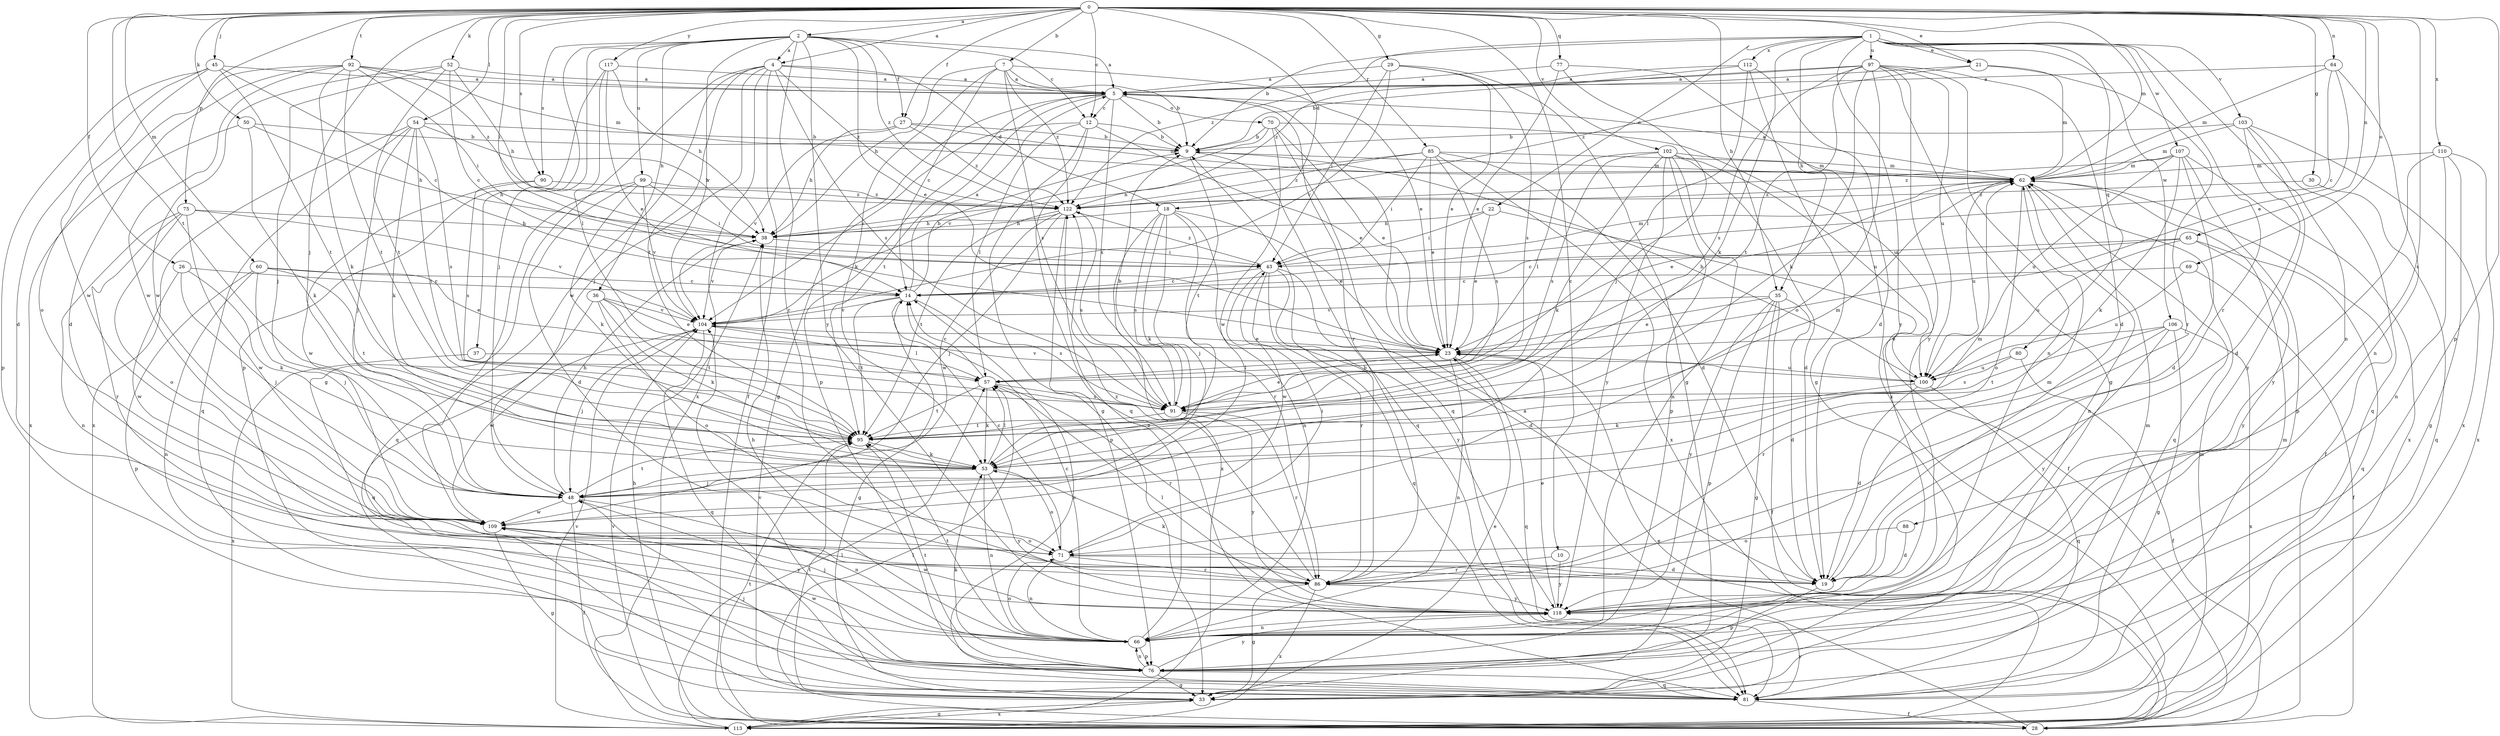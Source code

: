 strict digraph  {
0;
1;
2;
4;
5;
7;
9;
10;
12;
14;
18;
19;
21;
22;
23;
26;
27;
28;
29;
30;
33;
35;
36;
37;
38;
43;
45;
48;
50;
52;
53;
54;
57;
60;
62;
64;
65;
66;
69;
70;
71;
75;
76;
77;
80;
81;
85;
86;
88;
90;
91;
92;
95;
97;
99;
100;
102;
103;
104;
106;
107;
109;
110;
112;
113;
117;
118;
122;
0 -> 2  [label=a];
0 -> 4  [label=a];
0 -> 7  [label=b];
0 -> 10  [label=c];
0 -> 12  [label=c];
0 -> 18  [label=d];
0 -> 21  [label=e];
0 -> 26  [label=f];
0 -> 27  [label=f];
0 -> 29  [label=g];
0 -> 30  [label=g];
0 -> 35  [label=h];
0 -> 43  [label=i];
0 -> 45  [label=j];
0 -> 48  [label=j];
0 -> 50  [label=k];
0 -> 52  [label=k];
0 -> 54  [label=l];
0 -> 60  [label=m];
0 -> 62  [label=m];
0 -> 64  [label=n];
0 -> 65  [label=n];
0 -> 69  [label=o];
0 -> 75  [label=p];
0 -> 76  [label=p];
0 -> 77  [label=q];
0 -> 85  [label=r];
0 -> 88  [label=s];
0 -> 90  [label=s];
0 -> 92  [label=t];
0 -> 95  [label=t];
0 -> 102  [label=v];
0 -> 110  [label=x];
0 -> 117  [label=y];
1 -> 9  [label=b];
1 -> 21  [label=e];
1 -> 22  [label=e];
1 -> 35  [label=h];
1 -> 53  [label=k];
1 -> 66  [label=n];
1 -> 80  [label=q];
1 -> 86  [label=r];
1 -> 97  [label=u];
1 -> 103  [label=v];
1 -> 106  [label=w];
1 -> 107  [label=w];
1 -> 112  [label=x];
1 -> 118  [label=y];
1 -> 122  [label=z];
2 -> 4  [label=a];
2 -> 5  [label=a];
2 -> 12  [label=c];
2 -> 23  [label=e];
2 -> 27  [label=f];
2 -> 36  [label=h];
2 -> 37  [label=h];
2 -> 48  [label=j];
2 -> 86  [label=r];
2 -> 90  [label=s];
2 -> 99  [label=u];
2 -> 104  [label=v];
2 -> 118  [label=y];
2 -> 122  [label=z];
4 -> 5  [label=a];
4 -> 18  [label=d];
4 -> 28  [label=f];
4 -> 33  [label=g];
4 -> 48  [label=j];
4 -> 91  [label=s];
4 -> 95  [label=t];
4 -> 109  [label=w];
4 -> 113  [label=x];
4 -> 122  [label=z];
5 -> 9  [label=b];
5 -> 12  [label=c];
5 -> 33  [label=g];
5 -> 70  [label=o];
5 -> 76  [label=p];
5 -> 86  [label=r];
5 -> 91  [label=s];
5 -> 95  [label=t];
7 -> 5  [label=a];
7 -> 9  [label=b];
7 -> 14  [label=c];
7 -> 23  [label=e];
7 -> 38  [label=h];
7 -> 53  [label=k];
7 -> 91  [label=s];
7 -> 122  [label=z];
9 -> 62  [label=m];
9 -> 81  [label=q];
9 -> 95  [label=t];
10 -> 86  [label=r];
10 -> 118  [label=y];
12 -> 9  [label=b];
12 -> 23  [label=e];
12 -> 33  [label=g];
12 -> 57  [label=l];
12 -> 81  [label=q];
12 -> 104  [label=v];
14 -> 5  [label=a];
14 -> 9  [label=b];
14 -> 33  [label=g];
14 -> 91  [label=s];
14 -> 95  [label=t];
14 -> 104  [label=v];
18 -> 23  [label=e];
18 -> 38  [label=h];
18 -> 48  [label=j];
18 -> 53  [label=k];
18 -> 66  [label=n];
18 -> 86  [label=r];
18 -> 91  [label=s];
18 -> 113  [label=x];
19 -> 62  [label=m];
19 -> 76  [label=p];
21 -> 5  [label=a];
21 -> 62  [label=m];
21 -> 86  [label=r];
21 -> 122  [label=z];
22 -> 23  [label=e];
22 -> 28  [label=f];
22 -> 38  [label=h];
22 -> 43  [label=i];
23 -> 57  [label=l];
23 -> 66  [label=n];
23 -> 81  [label=q];
23 -> 100  [label=u];
26 -> 14  [label=c];
26 -> 48  [label=j];
26 -> 53  [label=k];
26 -> 109  [label=w];
27 -> 9  [label=b];
27 -> 38  [label=h];
27 -> 62  [label=m];
27 -> 104  [label=v];
27 -> 122  [label=z];
28 -> 5  [label=a];
28 -> 23  [label=e];
28 -> 38  [label=h];
28 -> 57  [label=l];
28 -> 95  [label=t];
28 -> 104  [label=v];
29 -> 5  [label=a];
29 -> 23  [label=e];
29 -> 33  [label=g];
29 -> 43  [label=i];
29 -> 91  [label=s];
29 -> 104  [label=v];
30 -> 81  [label=q];
30 -> 122  [label=z];
33 -> 23  [label=e];
33 -> 95  [label=t];
33 -> 113  [label=x];
35 -> 19  [label=d];
35 -> 23  [label=e];
35 -> 28  [label=f];
35 -> 33  [label=g];
35 -> 76  [label=p];
35 -> 104  [label=v];
35 -> 118  [label=y];
36 -> 23  [label=e];
36 -> 53  [label=k];
36 -> 71  [label=o];
36 -> 81  [label=q];
36 -> 95  [label=t];
36 -> 104  [label=v];
37 -> 57  [label=l];
37 -> 113  [label=x];
38 -> 43  [label=i];
38 -> 104  [label=v];
43 -> 14  [label=c];
43 -> 19  [label=d];
43 -> 62  [label=m];
43 -> 81  [label=q];
43 -> 86  [label=r];
43 -> 109  [label=w];
43 -> 118  [label=y];
43 -> 122  [label=z];
45 -> 5  [label=a];
45 -> 14  [label=c];
45 -> 19  [label=d];
45 -> 76  [label=p];
45 -> 95  [label=t];
45 -> 109  [label=w];
48 -> 28  [label=f];
48 -> 38  [label=h];
48 -> 62  [label=m];
48 -> 66  [label=n];
48 -> 95  [label=t];
48 -> 109  [label=w];
50 -> 9  [label=b];
50 -> 38  [label=h];
50 -> 53  [label=k];
50 -> 113  [label=x];
52 -> 5  [label=a];
52 -> 14  [label=c];
52 -> 38  [label=h];
52 -> 48  [label=j];
52 -> 95  [label=t];
52 -> 109  [label=w];
53 -> 48  [label=j];
53 -> 57  [label=l];
53 -> 66  [label=n];
53 -> 71  [label=o];
53 -> 118  [label=y];
54 -> 9  [label=b];
54 -> 38  [label=h];
54 -> 48  [label=j];
54 -> 53  [label=k];
54 -> 81  [label=q];
54 -> 91  [label=s];
54 -> 95  [label=t];
54 -> 113  [label=x];
57 -> 14  [label=c];
57 -> 53  [label=k];
57 -> 86  [label=r];
57 -> 91  [label=s];
57 -> 95  [label=t];
60 -> 14  [label=c];
60 -> 23  [label=e];
60 -> 48  [label=j];
60 -> 66  [label=n];
60 -> 76  [label=p];
60 -> 95  [label=t];
62 -> 5  [label=a];
62 -> 23  [label=e];
62 -> 28  [label=f];
62 -> 66  [label=n];
62 -> 71  [label=o];
62 -> 81  [label=q];
62 -> 100  [label=u];
62 -> 122  [label=z];
64 -> 5  [label=a];
64 -> 14  [label=c];
64 -> 23  [label=e];
64 -> 62  [label=m];
64 -> 66  [label=n];
65 -> 14  [label=c];
65 -> 43  [label=i];
65 -> 81  [label=q];
65 -> 100  [label=u];
65 -> 118  [label=y];
66 -> 14  [label=c];
66 -> 38  [label=h];
66 -> 48  [label=j];
66 -> 71  [label=o];
66 -> 76  [label=p];
66 -> 95  [label=t];
66 -> 122  [label=z];
69 -> 14  [label=c];
69 -> 28  [label=f];
69 -> 100  [label=u];
70 -> 9  [label=b];
70 -> 23  [label=e];
70 -> 81  [label=q];
70 -> 100  [label=u];
70 -> 104  [label=v];
70 -> 109  [label=w];
71 -> 14  [label=c];
71 -> 19  [label=d];
71 -> 43  [label=i];
71 -> 66  [label=n];
71 -> 86  [label=r];
75 -> 38  [label=h];
75 -> 66  [label=n];
75 -> 71  [label=o];
75 -> 86  [label=r];
75 -> 104  [label=v];
75 -> 109  [label=w];
76 -> 33  [label=g];
76 -> 53  [label=k];
76 -> 62  [label=m];
76 -> 66  [label=n];
76 -> 81  [label=q];
76 -> 95  [label=t];
76 -> 104  [label=v];
76 -> 109  [label=w];
76 -> 118  [label=y];
77 -> 5  [label=a];
77 -> 23  [label=e];
77 -> 48  [label=j];
77 -> 113  [label=x];
80 -> 28  [label=f];
80 -> 91  [label=s];
80 -> 100  [label=u];
81 -> 14  [label=c];
81 -> 28  [label=f];
81 -> 48  [label=j];
81 -> 62  [label=m];
81 -> 118  [label=y];
85 -> 19  [label=d];
85 -> 23  [label=e];
85 -> 38  [label=h];
85 -> 43  [label=i];
85 -> 62  [label=m];
85 -> 91  [label=s];
85 -> 113  [label=x];
85 -> 122  [label=z];
86 -> 9  [label=b];
86 -> 33  [label=g];
86 -> 53  [label=k];
86 -> 113  [label=x];
86 -> 118  [label=y];
86 -> 122  [label=z];
88 -> 19  [label=d];
88 -> 71  [label=o];
90 -> 91  [label=s];
90 -> 109  [label=w];
90 -> 122  [label=z];
91 -> 9  [label=b];
91 -> 23  [label=e];
91 -> 86  [label=r];
91 -> 95  [label=t];
91 -> 118  [label=y];
92 -> 5  [label=a];
92 -> 19  [label=d];
92 -> 43  [label=i];
92 -> 53  [label=k];
92 -> 62  [label=m];
92 -> 71  [label=o];
92 -> 95  [label=t];
92 -> 109  [label=w];
92 -> 122  [label=z];
95 -> 53  [label=k];
95 -> 62  [label=m];
97 -> 5  [label=a];
97 -> 9  [label=b];
97 -> 19  [label=d];
97 -> 33  [label=g];
97 -> 53  [label=k];
97 -> 66  [label=n];
97 -> 71  [label=o];
97 -> 91  [label=s];
97 -> 95  [label=t];
97 -> 100  [label=u];
97 -> 118  [label=y];
99 -> 19  [label=d];
99 -> 43  [label=i];
99 -> 53  [label=k];
99 -> 81  [label=q];
99 -> 104  [label=v];
99 -> 122  [label=z];
100 -> 9  [label=b];
100 -> 19  [label=d];
100 -> 53  [label=k];
100 -> 81  [label=q];
100 -> 104  [label=v];
102 -> 19  [label=d];
102 -> 53  [label=k];
102 -> 57  [label=l];
102 -> 62  [label=m];
102 -> 66  [label=n];
102 -> 76  [label=p];
102 -> 91  [label=s];
102 -> 100  [label=u];
102 -> 118  [label=y];
103 -> 9  [label=b];
103 -> 19  [label=d];
103 -> 62  [label=m];
103 -> 81  [label=q];
103 -> 113  [label=x];
103 -> 118  [label=y];
104 -> 23  [label=e];
104 -> 48  [label=j];
104 -> 57  [label=l];
104 -> 81  [label=q];
104 -> 109  [label=w];
106 -> 23  [label=e];
106 -> 33  [label=g];
106 -> 86  [label=r];
106 -> 95  [label=t];
106 -> 113  [label=x];
106 -> 118  [label=y];
107 -> 19  [label=d];
107 -> 53  [label=k];
107 -> 62  [label=m];
107 -> 76  [label=p];
107 -> 100  [label=u];
107 -> 113  [label=x];
107 -> 122  [label=z];
109 -> 33  [label=g];
109 -> 71  [label=o];
109 -> 118  [label=y];
110 -> 33  [label=g];
110 -> 62  [label=m];
110 -> 66  [label=n];
110 -> 113  [label=x];
110 -> 118  [label=y];
112 -> 5  [label=a];
112 -> 19  [label=d];
112 -> 33  [label=g];
112 -> 57  [label=l];
112 -> 122  [label=z];
113 -> 33  [label=g];
113 -> 57  [label=l];
113 -> 62  [label=m];
113 -> 104  [label=v];
117 -> 5  [label=a];
117 -> 23  [label=e];
117 -> 38  [label=h];
117 -> 57  [label=l];
117 -> 76  [label=p];
118 -> 23  [label=e];
118 -> 57  [label=l];
118 -> 66  [label=n];
118 -> 109  [label=w];
122 -> 38  [label=h];
122 -> 48  [label=j];
122 -> 76  [label=p];
122 -> 91  [label=s];
122 -> 95  [label=t];
122 -> 109  [label=w];
}
